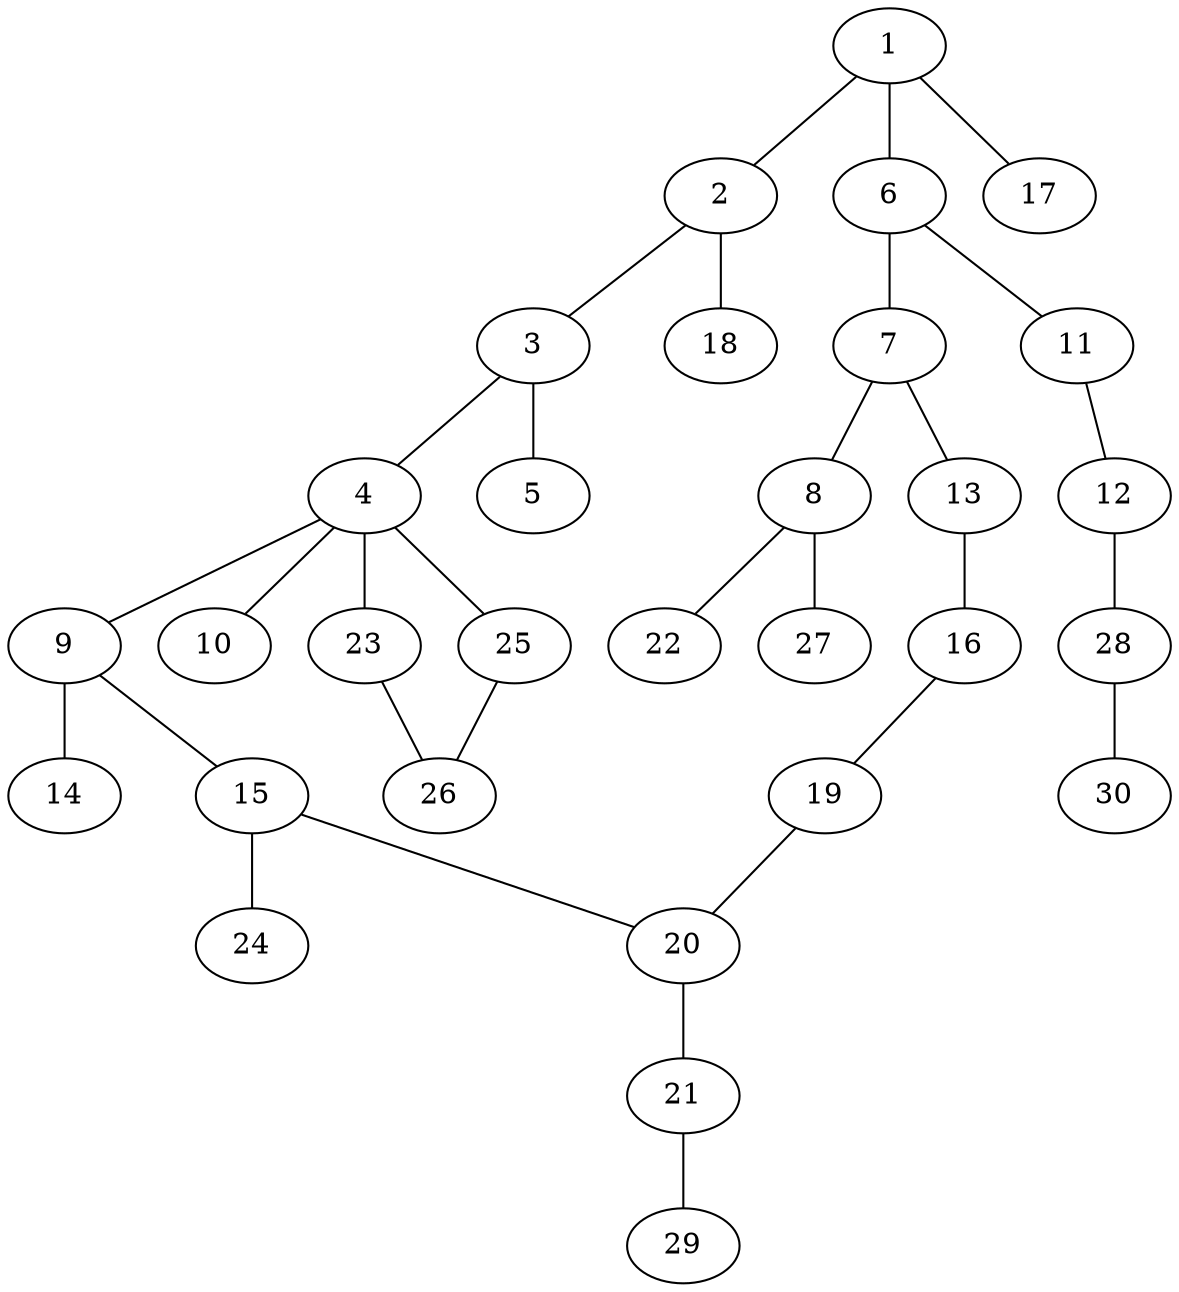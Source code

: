 graph graphname {1--2
1--6
1--17
2--3
2--18
3--4
3--5
4--9
4--10
4--23
4--25
6--7
6--11
7--8
7--13
8--22
8--27
9--14
9--15
11--12
12--28
13--16
15--20
15--24
16--19
19--20
20--21
21--29
23--26
25--26
28--30
}